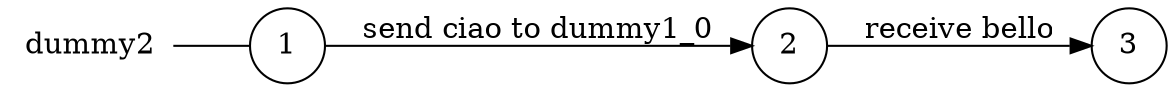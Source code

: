 digraph dummy2 {
	rankdir="LR";
	n_0 [label="dummy2", shape="plaintext"];
	n_1 [id="1", shape=circle, label="1"];
	n_0 -> n_1 [arrowhead=none];
	n_2 [id="2", shape=circle, label="2"];
	n_3 [id="3", shape=circle, label="3"];

	n_1 -> n_2 [id="[$e|1]", label="send ciao to dummy1_0"];
	n_2 -> n_3 [id="[$e|0]", label="receive bello"];
}
